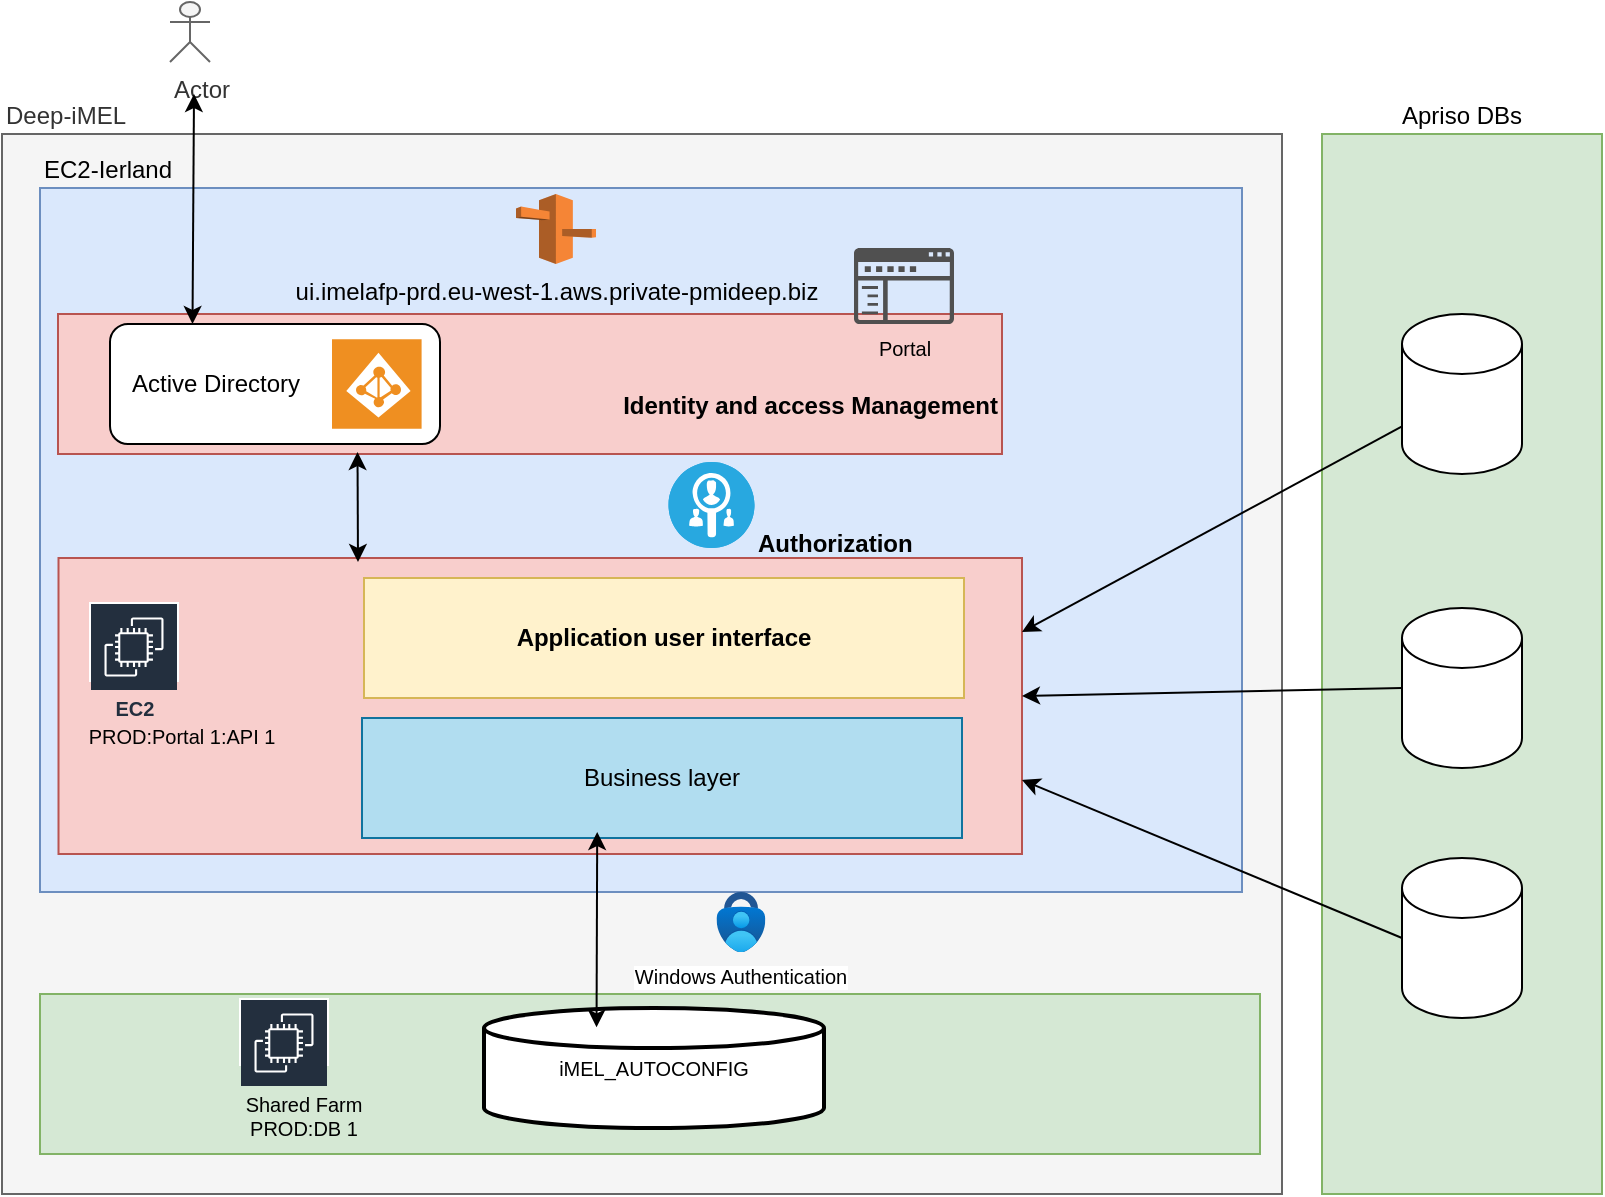 <mxfile version="24.5.4" type="github">
  <diagram name="Page-1" id="-nh_xPQQfHSRBBNR71u0">
    <mxGraphModel dx="1101" dy="1731" grid="1" gridSize="10" guides="1" tooltips="1" connect="1" arrows="1" fold="1" page="1" pageScale="1" pageWidth="850" pageHeight="1100" background="#ffffff" math="0" shadow="0">
      <root>
        <mxCell id="0" />
        <mxCell id="1" parent="0" />
        <mxCell id="ouPOXtf0R_BEf44Ss9Ox-1" value="Deep-iMEL" style="rounded=0;whiteSpace=wrap;html=1;fillColor=#f5f5f5;fontColor=#333333;strokeColor=#666666;align=left;imageVerticalAlign=top;labelPosition=center;verticalLabelPosition=top;verticalAlign=bottom;" parent="1" vertex="1">
          <mxGeometry x="30" y="-150" width="640" height="530" as="geometry" />
        </mxCell>
        <mxCell id="ouPOXtf0R_BEf44Ss9Ox-2" value="EC2-Ierland" style="rounded=0;whiteSpace=wrap;html=1;strokeColor=#6c8ebf;align=left;verticalAlign=bottom;fontFamily=Helvetica;fontSize=12;fillColor=#dae8fc;labelPosition=center;verticalLabelPosition=top;" parent="1" vertex="1">
          <mxGeometry x="49" y="-123" width="601" height="352" as="geometry" />
        </mxCell>
        <mxCell id="ouPOXtf0R_BEf44Ss9Ox-3" value="Actor" style="shape=umlActor;verticalLabelPosition=bottom;verticalAlign=top;html=1;outlineConnect=0;rounded=1;strokeColor=#666666;align=left;fontFamily=Helvetica;fontSize=12;fontColor=#333333;fillColor=#f5f5f5;" parent="1" vertex="1">
          <mxGeometry x="114" y="-216" width="20" height="30" as="geometry" />
        </mxCell>
        <mxCell id="ouPOXtf0R_BEf44Ss9Ox-4" value="&lt;div&gt;Identity and access Management&lt;/div&gt;&lt;div&gt;&lt;br&gt;&lt;/div&gt;" style="rounded=0;whiteSpace=wrap;html=1;strokeColor=#b85450;align=right;verticalAlign=bottom;fontFamily=Helvetica;fontSize=12;fillColor=#f8cecc;fontStyle=1;labelPosition=center;verticalLabelPosition=middle;" parent="1" vertex="1">
          <mxGeometry x="58" y="-60" width="472" height="70" as="geometry" />
        </mxCell>
        <mxCell id="ouPOXtf0R_BEf44Ss9Ox-7" value="" style="rounded=1;whiteSpace=wrap;html=1;align=left;verticalAlign=middle;fontFamily=Helvetica;fontSize=12;" parent="1" vertex="1">
          <mxGeometry x="84" y="-55" width="165" height="60" as="geometry" />
        </mxCell>
        <mxCell id="ouPOXtf0R_BEf44Ss9Ox-6" value="" style="shadow=0;dashed=0;html=1;strokeColor=none;fillColor=#EF8F21;labelPosition=center;verticalLabelPosition=bottom;verticalAlign=top;align=center;outlineConnect=0;shape=mxgraph.veeam.active_directory;rounded=1;fontFamily=Helvetica;fontSize=12;fontColor=#333333;" parent="1" vertex="1">
          <mxGeometry x="195" y="-47.4" width="44.8" height="44.8" as="geometry" />
        </mxCell>
        <mxCell id="ouPOXtf0R_BEf44Ss9Ox-8" value="&lt;span style=&quot;color: rgb(0, 0, 0); font-size: 12px; text-wrap: nowrap;&quot;&gt;Active Directory&lt;/span&gt;" style="strokeWidth=1;shadow=0;dashed=0;align=center;html=1;shape=mxgraph.mockup.text.textBox;align=left;fontSize=17;spacingLeft=4;spacingTop=-3;whiteSpace=wrap;mainText=;rounded=1;verticalAlign=middle;fontFamily=Helvetica;strokeColor=#FFFFFF;" parent="1" vertex="1">
          <mxGeometry x="88.5" y="-40" width="97.5" height="30" as="geometry" />
        </mxCell>
        <mxCell id="5-6kPBd7d1gziYA4j6xH-2" value="ui.imelafp-prd.eu-west-1.aws.private-pmideep.biz" style="outlineConnect=0;dashed=0;verticalLabelPosition=bottom;verticalAlign=top;align=center;html=1;shape=mxgraph.aws3.route_53;fillColor=#F58536;gradientColor=none;" parent="1" vertex="1">
          <mxGeometry x="287" y="-120" width="40" height="35" as="geometry" />
        </mxCell>
        <mxCell id="5-6kPBd7d1gziYA4j6xH-3" value="Portal" style="sketch=0;pointerEvents=1;shadow=0;dashed=0;html=1;strokeColor=none;labelPosition=center;verticalLabelPosition=bottom;verticalAlign=top;align=center;fillColor=#505050;shape=mxgraph.mscae.intune.company_portal;fontSize=10;" parent="1" vertex="1">
          <mxGeometry x="456" y="-93" width="50" height="38" as="geometry" />
        </mxCell>
        <mxCell id="5-6kPBd7d1gziYA4j6xH-4" value="" style="rounded=0;whiteSpace=wrap;html=1;fillColor=#f8cecc;strokeColor=#b85450;glass=0;shadow=0;" parent="1" vertex="1">
          <mxGeometry x="58.25" y="62" width="481.75" height="148" as="geometry" />
        </mxCell>
        <mxCell id="5-6kPBd7d1gziYA4j6xH-5" value="EC2" style="sketch=0;outlineConnect=0;fontColor=#232F3E;gradientColor=none;strokeColor=#ffffff;fillColor=#232F3E;dashed=0;verticalLabelPosition=bottom;verticalAlign=top;align=center;html=1;whiteSpace=wrap;fontSize=10;fontStyle=1;spacing=3;shape=mxgraph.aws4.productIcon;prIcon=mxgraph.aws4.ec2;labelPosition=center;" parent="1" vertex="1">
          <mxGeometry x="73.5" y="84" width="45" height="40" as="geometry" />
        </mxCell>
        <mxCell id="5-6kPBd7d1gziYA4j6xH-6" value="Authorization" style="text;html=1;align=left;verticalAlign=middle;whiteSpace=wrap;rounded=0;fontStyle=1" parent="1" vertex="1">
          <mxGeometry x="406.25" y="50" width="88.75" height="10" as="geometry" />
        </mxCell>
        <mxCell id="5-6kPBd7d1gziYA4j6xH-7" value="" style="fillColor=#28A8E0;verticalLabelPosition=bottom;sketch=0;html=1;strokeColor=#ffffff;verticalAlign=top;align=center;points=[[0.145,0.145,0],[0.5,0,0],[0.855,0.145,0],[1,0.5,0],[0.855,0.855,0],[0.5,1,0],[0.145,0.855,0],[0,0.5,0]];pointerEvents=1;shape=mxgraph.cisco_safe.compositeIcon;bgIcon=ellipse;resIcon=mxgraph.cisco_safe.capability.identity_authorization_alt;fontSize=10;" parent="1" vertex="1">
          <mxGeometry x="363.25" y="14" width="43" height="43" as="geometry" />
        </mxCell>
        <mxCell id="5-6kPBd7d1gziYA4j6xH-8" value="PROD:Portal 1:API 1" style="text;html=1;align=center;verticalAlign=middle;whiteSpace=wrap;rounded=0;fontSize=10;" parent="1" vertex="1">
          <mxGeometry x="55.5" y="146" width="127.5" height="10" as="geometry" />
        </mxCell>
        <mxCell id="5-6kPBd7d1gziYA4j6xH-9" value="&lt;b&gt;Application user interface&lt;/b&gt;" style="rounded=0;whiteSpace=wrap;html=1;fillColor=#fff2cc;strokeColor=#d6b656;" parent="1" vertex="1">
          <mxGeometry x="211" y="72" width="300" height="60" as="geometry" />
        </mxCell>
        <mxCell id="5-6kPBd7d1gziYA4j6xH-11" value="Business layer" style="rounded=0;whiteSpace=wrap;html=1;fillColor=#b1ddf0;strokeColor=#10739e;" parent="1" vertex="1">
          <mxGeometry x="210" y="142" width="300" height="60" as="geometry" />
        </mxCell>
        <mxCell id="5-6kPBd7d1gziYA4j6xH-12" value="" style="rounded=0;whiteSpace=wrap;html=1;fillColor=#d5e8d4;strokeColor=#82b366;" parent="1" vertex="1">
          <mxGeometry x="49" y="280" width="610" height="80" as="geometry" />
        </mxCell>
        <mxCell id="5-6kPBd7d1gziYA4j6xH-13" value="iMEL_AUTOCONFIG" style="strokeWidth=2;html=1;shape=mxgraph.flowchart.database;whiteSpace=wrap;fontSize=10;" parent="1" vertex="1">
          <mxGeometry x="271" y="287" width="170" height="60" as="geometry" />
        </mxCell>
        <mxCell id="5-6kPBd7d1gziYA4j6xH-14" value="" style="sketch=0;outlineConnect=0;fontColor=#232F3E;gradientColor=none;strokeColor=#ffffff;fillColor=#232F3E;dashed=0;verticalLabelPosition=bottom;verticalAlign=top;align=center;html=1;whiteSpace=wrap;fontSize=10;fontStyle=1;spacing=3;shape=mxgraph.aws4.productIcon;prIcon=mxgraph.aws4.ec2;labelPosition=center;" parent="1" vertex="1">
          <mxGeometry x="148.5" y="282" width="45" height="34" as="geometry" />
        </mxCell>
        <mxCell id="5-6kPBd7d1gziYA4j6xH-15" value="Shared Farm&lt;br&gt;PROD:DB 1" style="text;html=1;align=center;verticalAlign=middle;whiteSpace=wrap;rounded=0;fontSize=10;" parent="1" vertex="1">
          <mxGeometry x="116.5" y="336" width="127.5" height="10" as="geometry" />
        </mxCell>
        <mxCell id="5-6kPBd7d1gziYA4j6xH-17" value="Windows Authentication" style="image;aspect=fixed;html=1;points=[];align=center;fontSize=10;image=img/lib/azure2/security/Multifactor_Authentication.svg;" parent="1" vertex="1">
          <mxGeometry x="387.25" y="229" width="24.44" height="30" as="geometry" />
        </mxCell>
        <mxCell id="WgAo1OGEVj2QGdzXtbN3-1" value="" style="endArrow=classic;startArrow=classic;html=1;rounded=0;exitX=0.331;exitY=0.161;exitDx=0;exitDy=0;exitPerimeter=0;entryX=0.392;entryY=0.95;entryDx=0;entryDy=0;entryPerimeter=0;" edge="1" parent="1" source="5-6kPBd7d1gziYA4j6xH-13" target="5-6kPBd7d1gziYA4j6xH-11">
          <mxGeometry width="50" height="50" relative="1" as="geometry">
            <mxPoint x="320" y="270" as="sourcePoint" />
            <mxPoint x="370" y="220" as="targetPoint" />
          </mxGeometry>
        </mxCell>
        <mxCell id="WgAo1OGEVj2QGdzXtbN3-2" value="" style="endArrow=classic;startArrow=classic;html=1;rounded=0;exitX=0.25;exitY=0;exitDx=0;exitDy=0;" edge="1" parent="1" source="ouPOXtf0R_BEf44Ss9Ox-7">
          <mxGeometry width="50" height="50" relative="1" as="geometry">
            <mxPoint x="400" y="150" as="sourcePoint" />
            <mxPoint x="126" y="-170" as="targetPoint" />
          </mxGeometry>
        </mxCell>
        <mxCell id="WgAo1OGEVj2QGdzXtbN3-5" value="" style="endArrow=classic;startArrow=classic;html=1;rounded=0;entryX=0.75;entryY=1;entryDx=0;entryDy=0;" edge="1" parent="1">
          <mxGeometry width="50" height="50" relative="1" as="geometry">
            <mxPoint x="208" y="64" as="sourcePoint" />
            <mxPoint x="207.75" y="9" as="targetPoint" />
          </mxGeometry>
        </mxCell>
        <mxCell id="WgAo1OGEVj2QGdzXtbN3-7" value="Apriso DBs" style="rounded=0;whiteSpace=wrap;html=1;labelPosition=center;verticalLabelPosition=top;align=center;verticalAlign=bottom;fillColor=#d5e8d4;strokeColor=#82b366;" vertex="1" parent="1">
          <mxGeometry x="690" y="-150" width="140" height="530" as="geometry" />
        </mxCell>
        <mxCell id="WgAo1OGEVj2QGdzXtbN3-8" value="" style="shape=cylinder3;whiteSpace=wrap;html=1;boundedLbl=1;backgroundOutline=1;size=15;" vertex="1" parent="1">
          <mxGeometry x="730" y="-60" width="60" height="80" as="geometry" />
        </mxCell>
        <mxCell id="WgAo1OGEVj2QGdzXtbN3-9" value="" style="shape=cylinder3;whiteSpace=wrap;html=1;boundedLbl=1;backgroundOutline=1;size=15;" vertex="1" parent="1">
          <mxGeometry x="730" y="87" width="60" height="80" as="geometry" />
        </mxCell>
        <mxCell id="WgAo1OGEVj2QGdzXtbN3-12" value="" style="shape=cylinder3;whiteSpace=wrap;html=1;boundedLbl=1;backgroundOutline=1;size=15;" vertex="1" parent="1">
          <mxGeometry x="730" y="212" width="60" height="80" as="geometry" />
        </mxCell>
        <mxCell id="WgAo1OGEVj2QGdzXtbN3-15" value="" style="endArrow=classic;html=1;rounded=0;entryX=1;entryY=0.25;entryDx=0;entryDy=0;" edge="1" parent="1" source="WgAo1OGEVj2QGdzXtbN3-8" target="5-6kPBd7d1gziYA4j6xH-4">
          <mxGeometry width="50" height="50" relative="1" as="geometry">
            <mxPoint x="440" y="130" as="sourcePoint" />
            <mxPoint x="490" y="80" as="targetPoint" />
          </mxGeometry>
        </mxCell>
        <mxCell id="WgAo1OGEVj2QGdzXtbN3-16" value="" style="endArrow=classic;html=1;rounded=0;exitX=0;exitY=0.5;exitDx=0;exitDy=0;exitPerimeter=0;" edge="1" parent="1" source="WgAo1OGEVj2QGdzXtbN3-9" target="5-6kPBd7d1gziYA4j6xH-4">
          <mxGeometry width="50" height="50" relative="1" as="geometry">
            <mxPoint x="740" y="17" as="sourcePoint" />
            <mxPoint x="550" y="127" as="targetPoint" />
          </mxGeometry>
        </mxCell>
        <mxCell id="WgAo1OGEVj2QGdzXtbN3-17" value="" style="endArrow=classic;html=1;rounded=0;entryX=1;entryY=0.75;entryDx=0;entryDy=0;exitX=0;exitY=0.5;exitDx=0;exitDy=0;exitPerimeter=0;" edge="1" parent="1" source="WgAo1OGEVj2QGdzXtbN3-12" target="5-6kPBd7d1gziYA4j6xH-4">
          <mxGeometry width="50" height="50" relative="1" as="geometry">
            <mxPoint x="750" y="16" as="sourcePoint" />
            <mxPoint x="560" y="119" as="targetPoint" />
          </mxGeometry>
        </mxCell>
      </root>
    </mxGraphModel>
  </diagram>
</mxfile>
